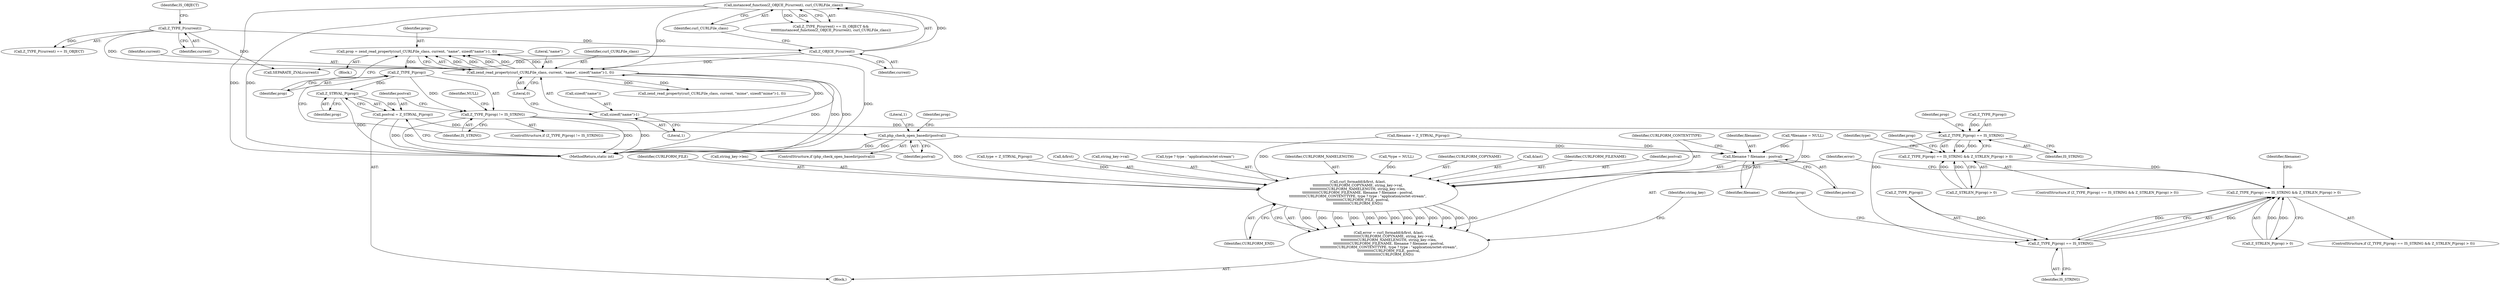 digraph "0_php_124fb22a13fafa3648e4e15b4f207c7096d8155e@API" {
"1001124" [label="(Call,prop = zend_read_property(curl_CURLFile_class, current, \"name\", sizeof(\"name\")-1, 0))"];
"1001126" [label="(Call,zend_read_property(curl_CURLFile_class, current, \"name\", sizeof(\"name\")-1, 0))"];
"1001110" [label="(Call,instanceof_function(Z_OBJCE_P(current), curl_CURLFile_class))"];
"1001111" [label="(Call,Z_OBJCE_P(current))"];
"1001107" [label="(Call,Z_TYPE_P(current))"];
"1001130" [label="(Call,sizeof(\"name\")-1)"];
"1001137" [label="(Call,Z_TYPE_P(prop))"];
"1001136" [label="(Call,Z_TYPE_P(prop) != IS_STRING)"];
"1001173" [label="(Call,Z_TYPE_P(prop) == IS_STRING)"];
"1001172" [label="(Call,Z_TYPE_P(prop) == IS_STRING && Z_STRLEN_P(prop) > 0)"];
"1001198" [label="(Call,Z_TYPE_P(prop) == IS_STRING && Z_STRLEN_P(prop) > 0)"];
"1001199" [label="(Call,Z_TYPE_P(prop) == IS_STRING)"];
"1001152" [label="(Call,Z_STRVAL_P(prop))"];
"1001150" [label="(Call,postval = Z_STRVAL_P(prop))"];
"1001155" [label="(Call,php_check_open_basedir(postval))"];
"1001214" [label="(Call,curl_formadd(&first, &last,\n\t\t\t\t\t\t\t\t\t\t\tCURLFORM_COPYNAME, string_key->val,\n\t\t\t\t\t\t\t\t\t\t\tCURLFORM_NAMELENGTH, string_key->len,\n\t\t\t\t\t\t\t\t\t\t\tCURLFORM_FILENAME, filename ? filename : postval,\n\t\t\t\t\t\t\t\t\t\t\tCURLFORM_CONTENTTYPE, type ? type : \"application/octet-stream\",\n\t\t\t\t\t\t\t\t\t\t\tCURLFORM_FILE, postval,\n\t\t\t\t\t\t\t\t\t\t\tCURLFORM_END))"];
"1001212" [label="(Call,error = curl_formadd(&first, &last,\n\t\t\t\t\t\t\t\t\t\t\tCURLFORM_COPYNAME, string_key->val,\n\t\t\t\t\t\t\t\t\t\t\tCURLFORM_NAMELENGTH, string_key->len,\n\t\t\t\t\t\t\t\t\t\t\tCURLFORM_FILENAME, filename ? filename : postval,\n\t\t\t\t\t\t\t\t\t\t\tCURLFORM_CONTENTTYPE, type ? type : \"application/octet-stream\",\n\t\t\t\t\t\t\t\t\t\t\tCURLFORM_FILE, postval,\n\t\t\t\t\t\t\t\t\t\t\tCURLFORM_END))"];
"1001228" [label="(Call,filename ? filename : postval)"];
"1001176" [label="(Identifier,IS_STRING)"];
"1001129" [label="(Literal,\"name\")"];
"1001229" [label="(Identifier,filename)"];
"1001162" [label="(Call,zend_read_property(curl_CURLFile_class, current, \"mime\", sizeof(\"mime\")-1, 0))"];
"1001106" [label="(Call,Z_TYPE_P(current) == IS_OBJECT)"];
"1001241" [label="(Identifier,string_key)"];
"1001127" [label="(Identifier,curl_CURLFile_class)"];
"1001135" [label="(ControlStructure,if (Z_TYPE_P(prop) != IS_STRING))"];
"1001124" [label="(Call,prop = zend_read_property(curl_CURLFile_class, current, \"name\", sizeof(\"name\")-1, 0))"];
"1001182" [label="(Call,type = Z_STRVAL_P(prop))"];
"1001209" [label="(Identifier,filename)"];
"1001228" [label="(Call,filename ? filename : postval)"];
"1001179" [label="(Identifier,prop)"];
"1001112" [label="(Identifier,current)"];
"1001200" [label="(Call,Z_TYPE_P(prop))"];
"1001111" [label="(Call,Z_OBJCE_P(current))"];
"1001159" [label="(Literal,1)"];
"1001125" [label="(Identifier,prop)"];
"1001105" [label="(Call,Z_TYPE_P(current) == IS_OBJECT &&\n\t\t\t\t\t\t\tinstanceof_function(Z_OBJCE_P(current), curl_CURLFile_class))"];
"1001153" [label="(Identifier,prop)"];
"1001151" [label="(Identifier,postval)"];
"1001233" [label="(Call,type ? type : \"application/octet-stream\")"];
"1001177" [label="(Call,Z_STRLEN_P(prop) > 0)"];
"1001126" [label="(Call,zend_read_property(curl_CURLFile_class, current, \"name\", sizeof(\"name\")-1, 0))"];
"1001172" [label="(Call,Z_TYPE_P(prop) == IS_STRING && Z_STRLEN_P(prop) > 0)"];
"1001223" [label="(Identifier,CURLFORM_NAMELENGTH)"];
"1001213" [label="(Identifier,error)"];
"1001183" [label="(Identifier,type)"];
"1001117" [label="(Call,*type = NULL)"];
"1001130" [label="(Call,sizeof(\"name\")-1)"];
"1001198" [label="(Call,Z_TYPE_P(prop) == IS_STRING && Z_STRLEN_P(prop) > 0)"];
"1001155" [label="(Call,php_check_open_basedir(postval))"];
"1001154" [label="(ControlStructure,if (php_check_open_basedir(postval)))"];
"1001205" [label="(Identifier,prop)"];
"1001161" [label="(Identifier,prop)"];
"1001219" [label="(Identifier,CURLFORM_COPYNAME)"];
"1001137" [label="(Call,Z_TYPE_P(prop))"];
"1001128" [label="(Identifier,current)"];
"1001131" [label="(Call,sizeof(\"name\"))"];
"1001212" [label="(Call,error = curl_formadd(&first, &last,\n\t\t\t\t\t\t\t\t\t\t\tCURLFORM_COPYNAME, string_key->val,\n\t\t\t\t\t\t\t\t\t\t\tCURLFORM_NAMELENGTH, string_key->len,\n\t\t\t\t\t\t\t\t\t\t\tCURLFORM_FILENAME, filename ? filename : postval,\n\t\t\t\t\t\t\t\t\t\t\tCURLFORM_CONTENTTYPE, type ? type : \"application/octet-stream\",\n\t\t\t\t\t\t\t\t\t\t\tCURLFORM_FILE, postval,\n\t\t\t\t\t\t\t\t\t\t\tCURLFORM_END))"];
"1001217" [label="(Call,&last)"];
"1001107" [label="(Call,Z_TYPE_P(current))"];
"1001109" [label="(Identifier,IS_OBJECT)"];
"1001108" [label="(Identifier,current)"];
"1001139" [label="(Identifier,IS_STRING)"];
"1001134" [label="(Literal,0)"];
"1001239" [label="(Identifier,CURLFORM_END)"];
"1001136" [label="(Call,Z_TYPE_P(prop) != IS_STRING)"];
"1001133" [label="(Literal,1)"];
"1001173" [label="(Call,Z_TYPE_P(prop) == IS_STRING)"];
"1001156" [label="(Identifier,postval)"];
"1001227" [label="(Identifier,CURLFORM_FILENAME)"];
"1001238" [label="(Identifier,postval)"];
"1001203" [label="(Call,Z_STRLEN_P(prop) > 0)"];
"1001208" [label="(Call,filename = Z_STRVAL_P(prop))"];
"1001230" [label="(Identifier,filename)"];
"1001232" [label="(Identifier,CURLFORM_CONTENTTYPE)"];
"1001171" [label="(ControlStructure,if (Z_TYPE_P(prop) == IS_STRING && Z_STRLEN_P(prop) > 0))"];
"1001927" [label="(MethodReturn,static int)"];
"1001121" [label="(Call,*filename = NULL)"];
"1001215" [label="(Call,&first)"];
"1001113" [label="(Identifier,curl_CURLFile_class)"];
"1001220" [label="(Call,string_key->val)"];
"1001197" [label="(ControlStructure,if (Z_TYPE_P(prop) == IS_STRING && Z_STRLEN_P(prop) > 0))"];
"1001110" [label="(Call,instanceof_function(Z_OBJCE_P(current), curl_CURLFile_class))"];
"1001202" [label="(Identifier,IS_STRING)"];
"1001152" [label="(Call,Z_STRVAL_P(prop))"];
"1001199" [label="(Call,Z_TYPE_P(prop) == IS_STRING)"];
"1001149" [label="(Block,)"];
"1001174" [label="(Call,Z_TYPE_P(prop))"];
"1001187" [label="(Identifier,prop)"];
"1001237" [label="(Identifier,CURLFORM_FILE)"];
"1001231" [label="(Identifier,postval)"];
"1001243" [label="(Call,SEPARATE_ZVAL(current))"];
"1001142" [label="(Identifier,NULL)"];
"1001114" [label="(Block,)"];
"1001224" [label="(Call,string_key->len)"];
"1001138" [label="(Identifier,prop)"];
"1001214" [label="(Call,curl_formadd(&first, &last,\n\t\t\t\t\t\t\t\t\t\t\tCURLFORM_COPYNAME, string_key->val,\n\t\t\t\t\t\t\t\t\t\t\tCURLFORM_NAMELENGTH, string_key->len,\n\t\t\t\t\t\t\t\t\t\t\tCURLFORM_FILENAME, filename ? filename : postval,\n\t\t\t\t\t\t\t\t\t\t\tCURLFORM_CONTENTTYPE, type ? type : \"application/octet-stream\",\n\t\t\t\t\t\t\t\t\t\t\tCURLFORM_FILE, postval,\n\t\t\t\t\t\t\t\t\t\t\tCURLFORM_END))"];
"1001150" [label="(Call,postval = Z_STRVAL_P(prop))"];
"1001124" -> "1001114"  [label="AST: "];
"1001124" -> "1001126"  [label="CFG: "];
"1001125" -> "1001124"  [label="AST: "];
"1001126" -> "1001124"  [label="AST: "];
"1001138" -> "1001124"  [label="CFG: "];
"1001124" -> "1001927"  [label="DDG: "];
"1001126" -> "1001124"  [label="DDG: "];
"1001126" -> "1001124"  [label="DDG: "];
"1001126" -> "1001124"  [label="DDG: "];
"1001126" -> "1001124"  [label="DDG: "];
"1001126" -> "1001124"  [label="DDG: "];
"1001124" -> "1001137"  [label="DDG: "];
"1001126" -> "1001134"  [label="CFG: "];
"1001127" -> "1001126"  [label="AST: "];
"1001128" -> "1001126"  [label="AST: "];
"1001129" -> "1001126"  [label="AST: "];
"1001130" -> "1001126"  [label="AST: "];
"1001134" -> "1001126"  [label="AST: "];
"1001126" -> "1001927"  [label="DDG: "];
"1001126" -> "1001927"  [label="DDG: "];
"1001126" -> "1001927"  [label="DDG: "];
"1001110" -> "1001126"  [label="DDG: "];
"1001107" -> "1001126"  [label="DDG: "];
"1001111" -> "1001126"  [label="DDG: "];
"1001130" -> "1001126"  [label="DDG: "];
"1001126" -> "1001162"  [label="DDG: "];
"1001126" -> "1001162"  [label="DDG: "];
"1001110" -> "1001105"  [label="AST: "];
"1001110" -> "1001113"  [label="CFG: "];
"1001111" -> "1001110"  [label="AST: "];
"1001113" -> "1001110"  [label="AST: "];
"1001105" -> "1001110"  [label="CFG: "];
"1001110" -> "1001927"  [label="DDG: "];
"1001110" -> "1001927"  [label="DDG: "];
"1001110" -> "1001105"  [label="DDG: "];
"1001110" -> "1001105"  [label="DDG: "];
"1001111" -> "1001110"  [label="DDG: "];
"1001111" -> "1001112"  [label="CFG: "];
"1001112" -> "1001111"  [label="AST: "];
"1001113" -> "1001111"  [label="CFG: "];
"1001107" -> "1001111"  [label="DDG: "];
"1001111" -> "1001243"  [label="DDG: "];
"1001107" -> "1001106"  [label="AST: "];
"1001107" -> "1001108"  [label="CFG: "];
"1001108" -> "1001107"  [label="AST: "];
"1001109" -> "1001107"  [label="CFG: "];
"1001107" -> "1001106"  [label="DDG: "];
"1001107" -> "1001243"  [label="DDG: "];
"1001130" -> "1001133"  [label="CFG: "];
"1001131" -> "1001130"  [label="AST: "];
"1001133" -> "1001130"  [label="AST: "];
"1001134" -> "1001130"  [label="CFG: "];
"1001137" -> "1001136"  [label="AST: "];
"1001137" -> "1001138"  [label="CFG: "];
"1001138" -> "1001137"  [label="AST: "];
"1001139" -> "1001137"  [label="CFG: "];
"1001137" -> "1001136"  [label="DDG: "];
"1001137" -> "1001152"  [label="DDG: "];
"1001136" -> "1001135"  [label="AST: "];
"1001136" -> "1001139"  [label="CFG: "];
"1001139" -> "1001136"  [label="AST: "];
"1001142" -> "1001136"  [label="CFG: "];
"1001151" -> "1001136"  [label="CFG: "];
"1001136" -> "1001927"  [label="DDG: "];
"1001136" -> "1001927"  [label="DDG: "];
"1001136" -> "1001927"  [label="DDG: "];
"1001136" -> "1001173"  [label="DDG: "];
"1001173" -> "1001172"  [label="AST: "];
"1001173" -> "1001176"  [label="CFG: "];
"1001174" -> "1001173"  [label="AST: "];
"1001176" -> "1001173"  [label="AST: "];
"1001179" -> "1001173"  [label="CFG: "];
"1001172" -> "1001173"  [label="CFG: "];
"1001173" -> "1001172"  [label="DDG: "];
"1001173" -> "1001172"  [label="DDG: "];
"1001174" -> "1001173"  [label="DDG: "];
"1001173" -> "1001199"  [label="DDG: "];
"1001172" -> "1001171"  [label="AST: "];
"1001172" -> "1001177"  [label="CFG: "];
"1001177" -> "1001172"  [label="AST: "];
"1001183" -> "1001172"  [label="CFG: "];
"1001187" -> "1001172"  [label="CFG: "];
"1001177" -> "1001172"  [label="DDG: "];
"1001177" -> "1001172"  [label="DDG: "];
"1001172" -> "1001198"  [label="DDG: "];
"1001198" -> "1001197"  [label="AST: "];
"1001198" -> "1001199"  [label="CFG: "];
"1001198" -> "1001203"  [label="CFG: "];
"1001199" -> "1001198"  [label="AST: "];
"1001203" -> "1001198"  [label="AST: "];
"1001209" -> "1001198"  [label="CFG: "];
"1001213" -> "1001198"  [label="CFG: "];
"1001199" -> "1001198"  [label="DDG: "];
"1001199" -> "1001198"  [label="DDG: "];
"1001203" -> "1001198"  [label="DDG: "];
"1001203" -> "1001198"  [label="DDG: "];
"1001199" -> "1001202"  [label="CFG: "];
"1001200" -> "1001199"  [label="AST: "];
"1001202" -> "1001199"  [label="AST: "];
"1001205" -> "1001199"  [label="CFG: "];
"1001200" -> "1001199"  [label="DDG: "];
"1001152" -> "1001150"  [label="AST: "];
"1001152" -> "1001153"  [label="CFG: "];
"1001153" -> "1001152"  [label="AST: "];
"1001150" -> "1001152"  [label="CFG: "];
"1001152" -> "1001927"  [label="DDG: "];
"1001152" -> "1001150"  [label="DDG: "];
"1001150" -> "1001149"  [label="AST: "];
"1001151" -> "1001150"  [label="AST: "];
"1001156" -> "1001150"  [label="CFG: "];
"1001150" -> "1001927"  [label="DDG: "];
"1001150" -> "1001155"  [label="DDG: "];
"1001155" -> "1001154"  [label="AST: "];
"1001155" -> "1001156"  [label="CFG: "];
"1001156" -> "1001155"  [label="AST: "];
"1001159" -> "1001155"  [label="CFG: "];
"1001161" -> "1001155"  [label="CFG: "];
"1001155" -> "1001927"  [label="DDG: "];
"1001155" -> "1001927"  [label="DDG: "];
"1001155" -> "1001214"  [label="DDG: "];
"1001155" -> "1001228"  [label="DDG: "];
"1001214" -> "1001212"  [label="AST: "];
"1001214" -> "1001239"  [label="CFG: "];
"1001215" -> "1001214"  [label="AST: "];
"1001217" -> "1001214"  [label="AST: "];
"1001219" -> "1001214"  [label="AST: "];
"1001220" -> "1001214"  [label="AST: "];
"1001223" -> "1001214"  [label="AST: "];
"1001224" -> "1001214"  [label="AST: "];
"1001227" -> "1001214"  [label="AST: "];
"1001228" -> "1001214"  [label="AST: "];
"1001232" -> "1001214"  [label="AST: "];
"1001233" -> "1001214"  [label="AST: "];
"1001237" -> "1001214"  [label="AST: "];
"1001238" -> "1001214"  [label="AST: "];
"1001239" -> "1001214"  [label="AST: "];
"1001212" -> "1001214"  [label="CFG: "];
"1001214" -> "1001212"  [label="DDG: "];
"1001214" -> "1001212"  [label="DDG: "];
"1001214" -> "1001212"  [label="DDG: "];
"1001214" -> "1001212"  [label="DDG: "];
"1001214" -> "1001212"  [label="DDG: "];
"1001214" -> "1001212"  [label="DDG: "];
"1001214" -> "1001212"  [label="DDG: "];
"1001214" -> "1001212"  [label="DDG: "];
"1001214" -> "1001212"  [label="DDG: "];
"1001214" -> "1001212"  [label="DDG: "];
"1001214" -> "1001212"  [label="DDG: "];
"1001214" -> "1001212"  [label="DDG: "];
"1001214" -> "1001212"  [label="DDG: "];
"1001208" -> "1001214"  [label="DDG: "];
"1001121" -> "1001214"  [label="DDG: "];
"1001182" -> "1001214"  [label="DDG: "];
"1001117" -> "1001214"  [label="DDG: "];
"1001212" -> "1001149"  [label="AST: "];
"1001213" -> "1001212"  [label="AST: "];
"1001241" -> "1001212"  [label="CFG: "];
"1001228" -> "1001230"  [label="CFG: "];
"1001228" -> "1001231"  [label="CFG: "];
"1001229" -> "1001228"  [label="AST: "];
"1001230" -> "1001228"  [label="AST: "];
"1001231" -> "1001228"  [label="AST: "];
"1001232" -> "1001228"  [label="CFG: "];
"1001208" -> "1001228"  [label="DDG: "];
"1001121" -> "1001228"  [label="DDG: "];
}
